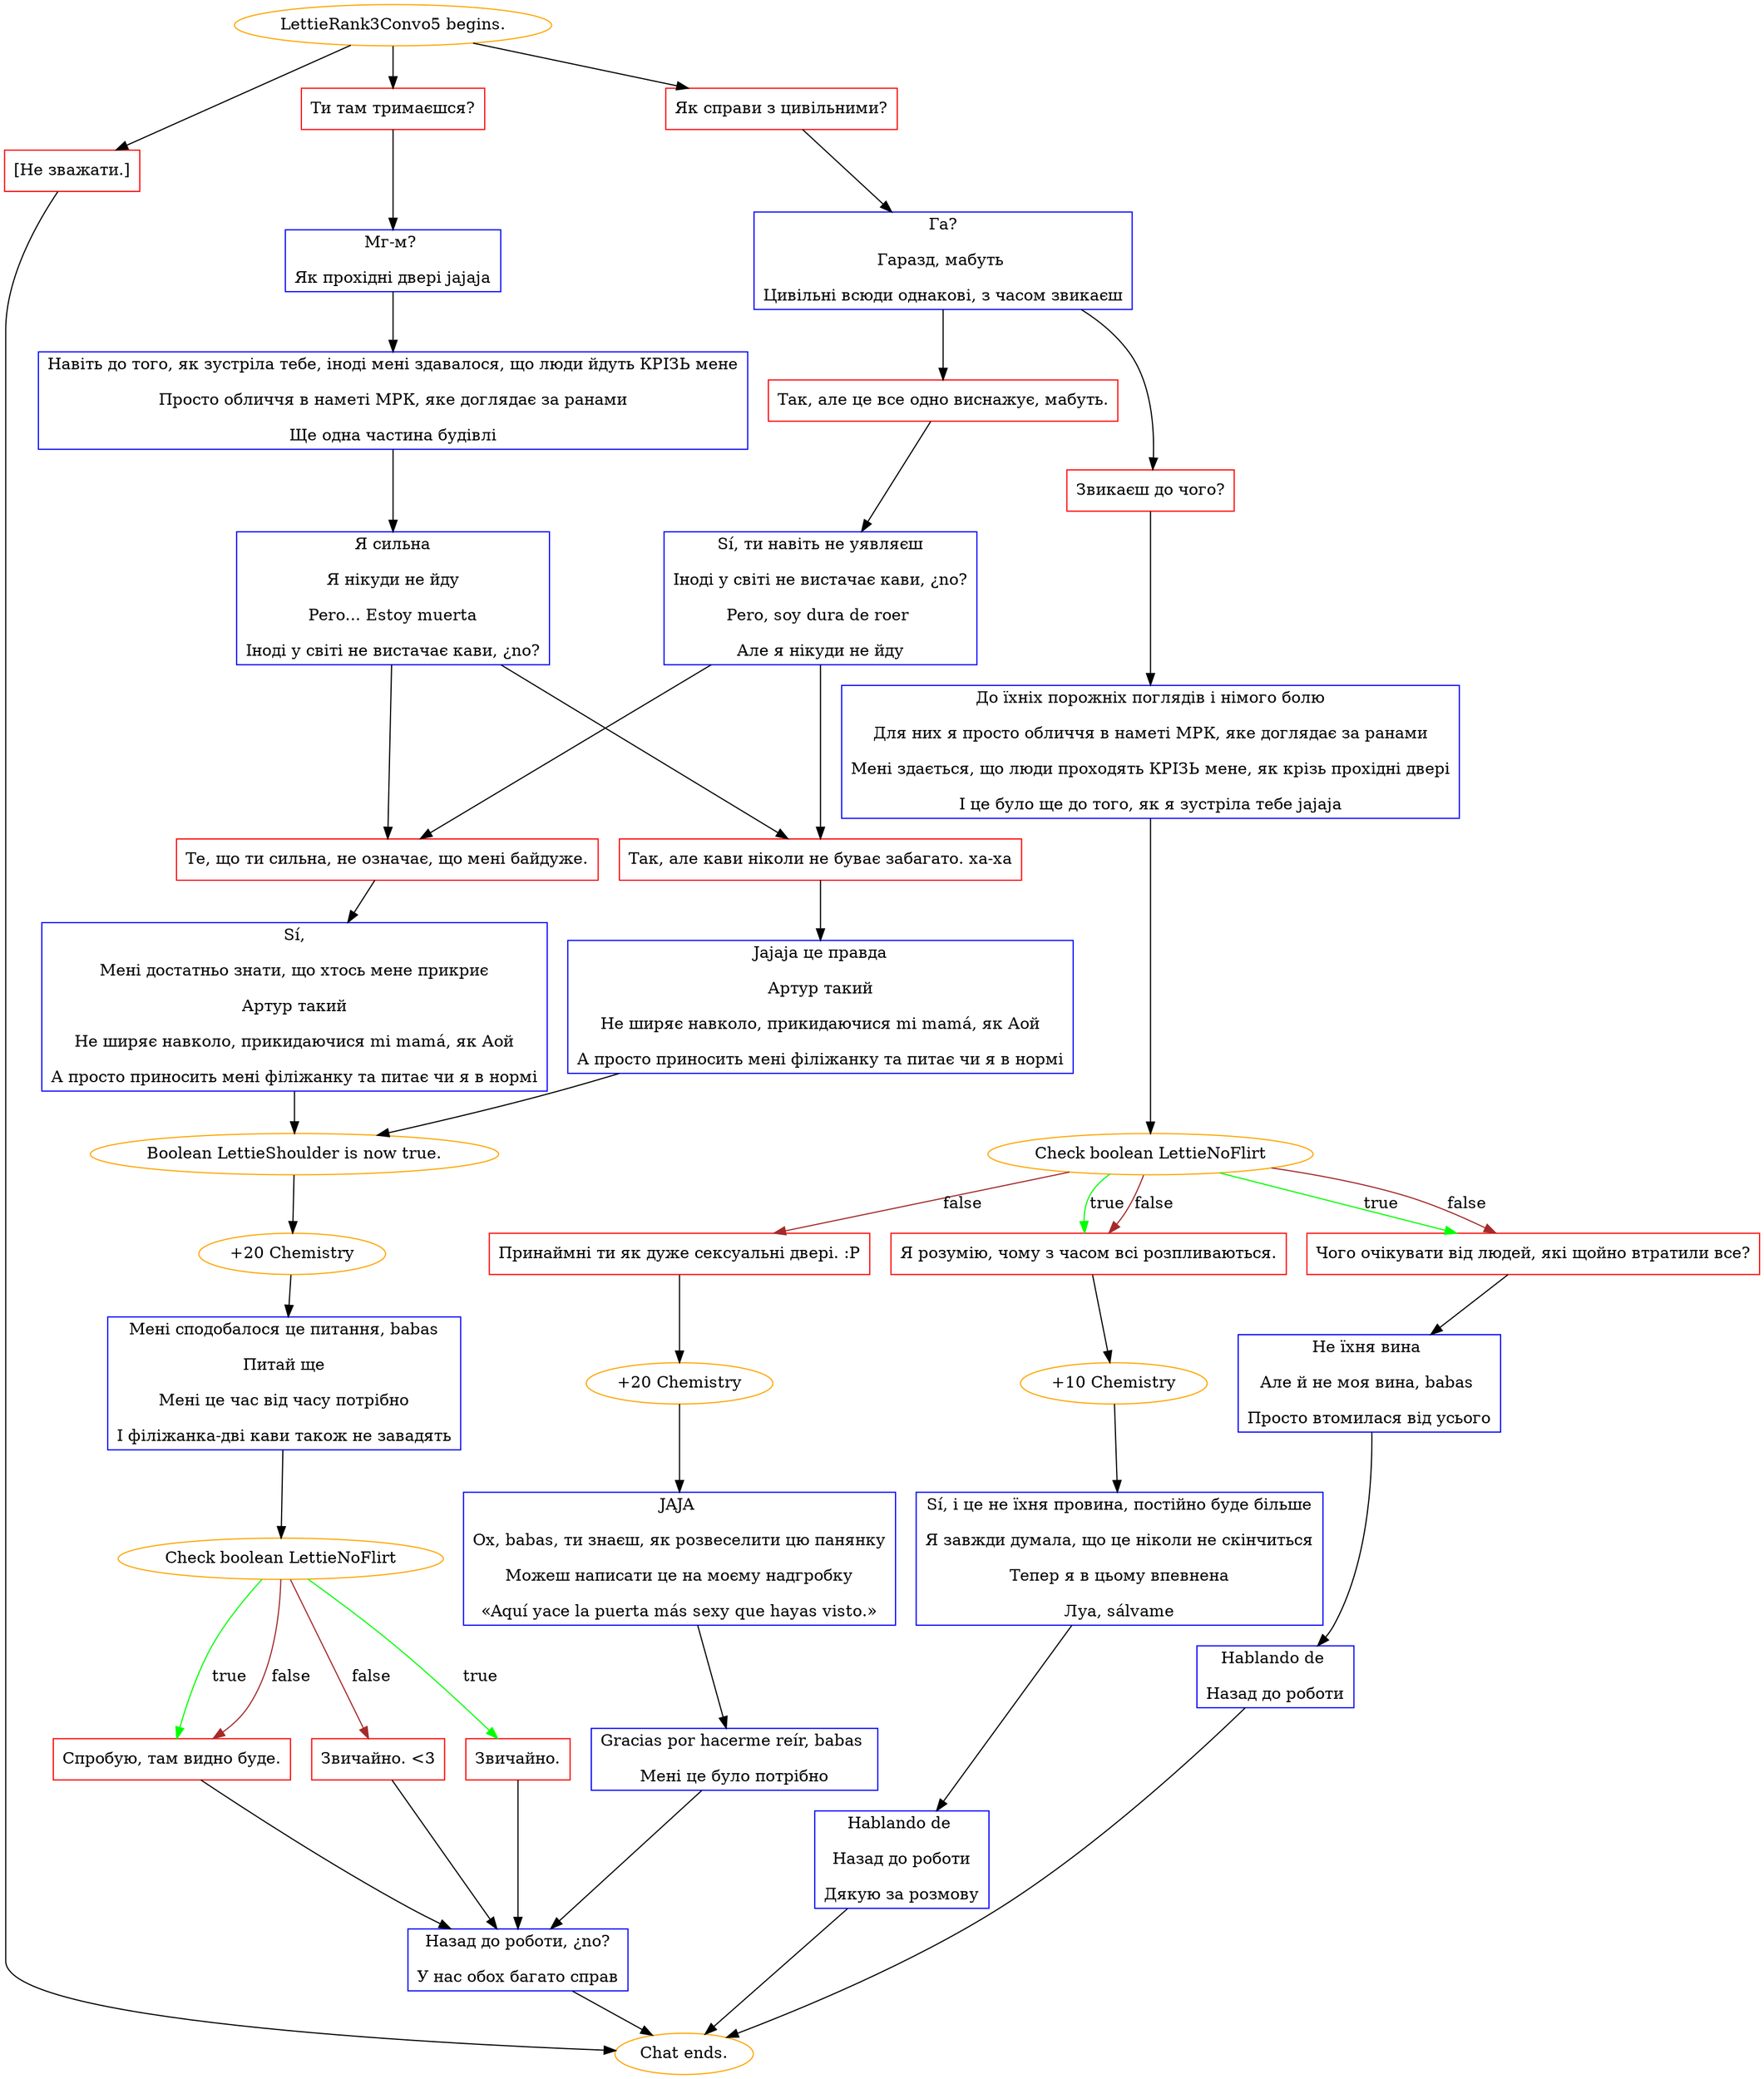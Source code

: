 digraph {
	"LettieRank3Convo5 begins." [color=orange];
		"LettieRank3Convo5 begins." -> j1069446694;
		"LettieRank3Convo5 begins." -> j1657390121;
		"LettieRank3Convo5 begins." -> j2787749540;
	j1069446694 [label="Ти там тримаєшся?",shape=box,color=red];
		j1069446694 -> j1622675914;
	j1657390121 [label="Як справи з цивільними?",shape=box,color=red];
		j1657390121 -> j3220945107;
	j2787749540 [label="[Не зважати.]",shape=box,color=red];
		j2787749540 -> "Chat ends.";
	j1622675914 [label="Мг-м? 
Як прохідні двері jajaja",shape=box,color=blue];
		j1622675914 -> j1952489076;
	j3220945107 [label="Га?
Гаразд, мабуть 
Цивільні всюди однакові, з часом звикаєш",shape=box,color=blue];
		j3220945107 -> j1400506962;
		j3220945107 -> j4208779410;
	"Chat ends." [color=orange];
	j1952489076 [label="Навіть до того, як зустріла тебе, іноді мені здавалося, що люди йдуть КРІЗЬ мене
Просто обличчя в наметі МРК, яке доглядає за ранами
Ще одна частина будівлі",shape=box,color=blue];
		j1952489076 -> j2061858540;
	j1400506962 [label="Так, але це все одно виснажує, мабуть.",shape=box,color=red];
		j1400506962 -> j1555359951;
	j4208779410 [label="Звикаєш до чого?",shape=box,color=red];
		j4208779410 -> j1699378673;
	j2061858540 [label="Я сильна
Я нікуди не йду
Pero... Estoy muerta
Іноді у світі не вистачає кави, ¿no?",shape=box,color=blue];
		j2061858540 -> j1775627405;
		j2061858540 -> j969683471;
	j1555359951 [label="Sí, ти навіть не уявляєш
Іноді у світі не вистачає кави, ¿no?
Pero, soy dura de roer 
Але я нікуди не йду",shape=box,color=blue];
		j1555359951 -> j1775627405;
		j1555359951 -> j969683471;
	j1699378673 [label="До їхніх порожніх поглядів і німого болю
Для них я просто обличчя в наметі МРК, яке доглядає за ранами
Мені здається, що люди проходять КРІЗЬ мене, як крізь прохідні двері
І це було ще до того, як я зустріла тебе jajaja",shape=box,color=blue];
		j1699378673 -> j3050599071;
	j1775627405 [label="Те, що ти сильна, не означає, що мені байдуже.",shape=box,color=red];
		j1775627405 -> j44546695;
	j969683471 [label="Так, але кави ніколи не буває забагато. ха-ха",shape=box,color=red];
		j969683471 -> j3338659264;
	j3050599071 [label="Check boolean LettieNoFlirt",color=orange];
		j3050599071 -> j301835294 [label=true,color=green];
		j3050599071 -> j2753526699 [label=true,color=green];
		j3050599071 -> j301835294 [label=false,color=brown];
		j3050599071 -> j2753526699 [label=false,color=brown];
		j3050599071 -> j3835974207 [label=false,color=brown];
	j44546695 [label="Sí,
Мені достатньо знати, що хтось мене прикриє
Артур такий
Не ширяє навколо, прикидаючися mi mamá, як Аой
А просто приносить мені філіжанку та питає чи я в нормі",shape=box,color=blue];
		j44546695 -> j2906858711;
	j3338659264 [label="Jajaja це правда
Артур такий
Не ширяє навколо, прикидаючися mi mamá, як Аой
А просто приносить мені філіжанку та питає чи я в нормі",shape=box,color=blue];
		j3338659264 -> j2906858711;
	j301835294 [label="Чого очікувати від людей, які щойно втратили все?",shape=box,color=red];
		j301835294 -> j2525152275;
	j2753526699 [label="Я розумію, чому з часом всі розпливаються.",shape=box,color=red];
		j2753526699 -> j409767806;
	j3835974207 [label="Принаймні ти як дуже сексуальні двері. :P",shape=box,color=red];
		j3835974207 -> j2492720514;
	j2906858711 [label="Boolean LettieShoulder is now true.",color=orange];
		j2906858711 -> j3399517629;
	j2525152275 [label="Не їхня вина 
Але й не моя вина, babas 
Просто втомилася від усього",shape=box,color=blue];
		j2525152275 -> j3407000276;
	j409767806 [label="+10 Chemistry",color=orange];
		j409767806 -> j2963355883;
	j2492720514 [label="+20 Chemistry",color=orange];
		j2492720514 -> j1913800515;
	j3399517629 [label="+20 Chemistry",color=orange];
		j3399517629 -> j3370447220;
	j3407000276 [label="Hablando de 
Назад до роботи",shape=box,color=blue];
		j3407000276 -> "Chat ends.";
	j2963355883 [label="Sí, і це не їхня провина, постійно буде більше
Я завжди думала, що це ніколи не скінчиться
Тепер я в цьому впевнена
Луа, sálvame",shape=box,color=blue];
		j2963355883 -> j680199374;
	j1913800515 [label="JAJA 
Ох, babas, ти знаєш, як розвеселити цю панянку
Можеш написати це на моєму надгробку
«Aquí yace la puerta más sexy que hayas visto.»",shape=box,color=blue];
		j1913800515 -> j1690658798;
	j3370447220 [label="Мені сподобалося це питання, babas
Питай ще
Мені це час від часу потрібно
І філіжанка-дві кави також не завадять",shape=box,color=blue];
		j3370447220 -> j3637400474;
	j680199374 [label="Hablando de 
Назад до роботи
Дякую за розмову",shape=box,color=blue];
		j680199374 -> "Chat ends.";
	j1690658798 [label="Gracias por hacerme reír, babas 
Мені це було потрібно",shape=box,color=blue];
		j1690658798 -> j3631936921;
	j3637400474 [label="Check boolean LettieNoFlirt",color=orange];
		j3637400474 -> j522667259 [label=true,color=green];
		j3637400474 -> j3484409527 [label=true,color=green];
		j3637400474 -> j332258985 [label=false,color=brown];
		j3637400474 -> j3484409527 [label=false,color=brown];
	j3631936921 [label="Назад до роботи, ¿no?
У нас обох багато справ",shape=box,color=blue];
		j3631936921 -> "Chat ends.";
	j522667259 [label="Звичайно.",shape=box,color=red];
		j522667259 -> j3631936921;
	j3484409527 [label="Спробую, там видно буде.",shape=box,color=red];
		j3484409527 -> j3631936921;
	j332258985 [label="Звичайно. <3",shape=box,color=red];
		j332258985 -> j3631936921;
}
